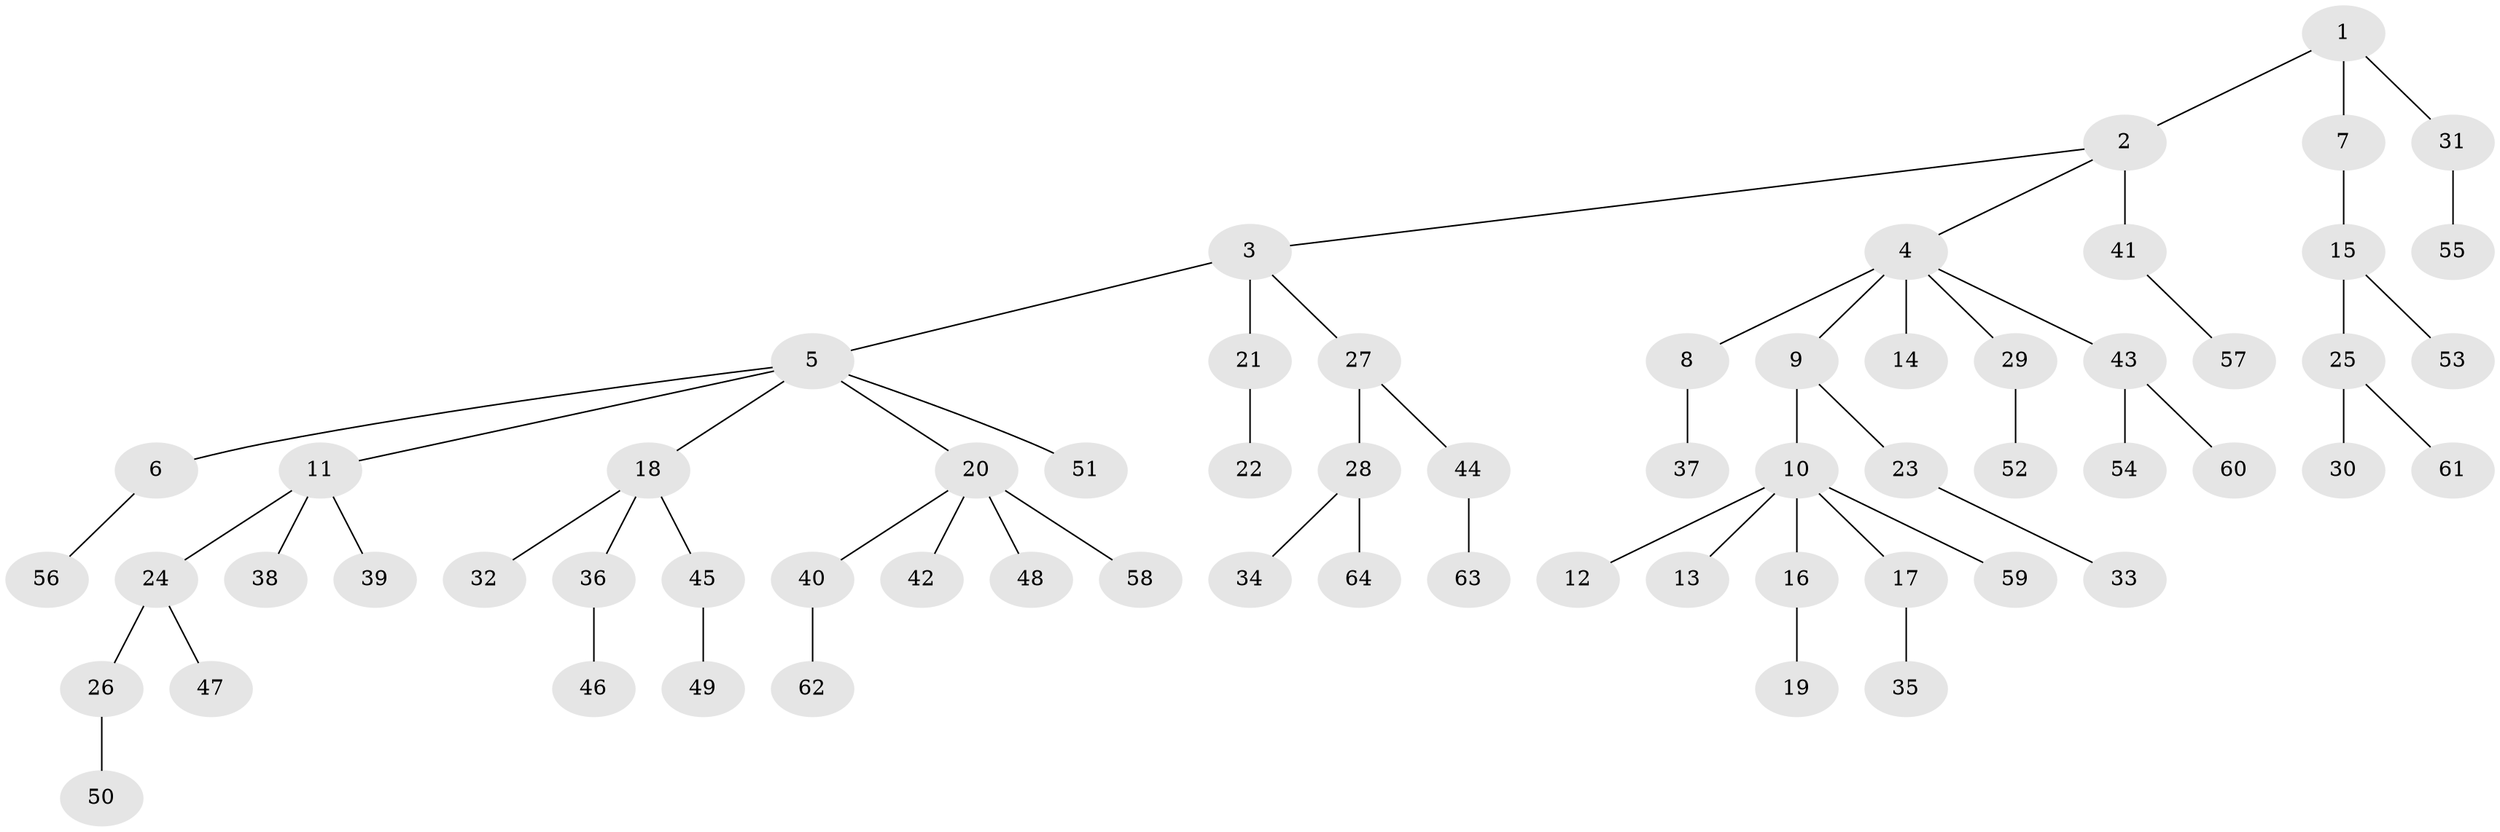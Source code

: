 // original degree distribution, {4: 0.08661417322834646, 6: 0.007874015748031496, 8: 0.007874015748031496, 7: 0.015748031496062992, 2: 0.31496062992125984, 5: 0.023622047244094488, 3: 0.06299212598425197, 1: 0.48031496062992124}
// Generated by graph-tools (version 1.1) at 2025/37/03/09/25 02:37:04]
// undirected, 64 vertices, 63 edges
graph export_dot {
graph [start="1"]
  node [color=gray90,style=filled];
  1;
  2;
  3;
  4;
  5;
  6;
  7;
  8;
  9;
  10;
  11;
  12;
  13;
  14;
  15;
  16;
  17;
  18;
  19;
  20;
  21;
  22;
  23;
  24;
  25;
  26;
  27;
  28;
  29;
  30;
  31;
  32;
  33;
  34;
  35;
  36;
  37;
  38;
  39;
  40;
  41;
  42;
  43;
  44;
  45;
  46;
  47;
  48;
  49;
  50;
  51;
  52;
  53;
  54;
  55;
  56;
  57;
  58;
  59;
  60;
  61;
  62;
  63;
  64;
  1 -- 2 [weight=1.0];
  1 -- 7 [weight=1.0];
  1 -- 31 [weight=1.0];
  2 -- 3 [weight=1.0];
  2 -- 4 [weight=1.0];
  2 -- 41 [weight=2.0];
  3 -- 5 [weight=1.0];
  3 -- 21 [weight=2.0];
  3 -- 27 [weight=1.0];
  4 -- 8 [weight=2.0];
  4 -- 9 [weight=1.0];
  4 -- 14 [weight=1.0];
  4 -- 29 [weight=1.0];
  4 -- 43 [weight=1.0];
  5 -- 6 [weight=1.0];
  5 -- 11 [weight=1.0];
  5 -- 18 [weight=1.0];
  5 -- 20 [weight=1.0];
  5 -- 51 [weight=1.0];
  6 -- 56 [weight=1.0];
  7 -- 15 [weight=2.0];
  8 -- 37 [weight=1.0];
  9 -- 10 [weight=1.0];
  9 -- 23 [weight=1.0];
  10 -- 12 [weight=1.0];
  10 -- 13 [weight=1.0];
  10 -- 16 [weight=1.0];
  10 -- 17 [weight=1.0];
  10 -- 59 [weight=1.0];
  11 -- 24 [weight=1.0];
  11 -- 38 [weight=1.0];
  11 -- 39 [weight=1.0];
  15 -- 25 [weight=1.0];
  15 -- 53 [weight=1.0];
  16 -- 19 [weight=1.0];
  17 -- 35 [weight=2.0];
  18 -- 32 [weight=1.0];
  18 -- 36 [weight=1.0];
  18 -- 45 [weight=1.0];
  20 -- 40 [weight=1.0];
  20 -- 42 [weight=1.0];
  20 -- 48 [weight=3.0];
  20 -- 58 [weight=1.0];
  21 -- 22 [weight=1.0];
  23 -- 33 [weight=1.0];
  24 -- 26 [weight=1.0];
  24 -- 47 [weight=1.0];
  25 -- 30 [weight=1.0];
  25 -- 61 [weight=1.0];
  26 -- 50 [weight=1.0];
  27 -- 28 [weight=1.0];
  27 -- 44 [weight=1.0];
  28 -- 34 [weight=1.0];
  28 -- 64 [weight=1.0];
  29 -- 52 [weight=1.0];
  31 -- 55 [weight=1.0];
  36 -- 46 [weight=1.0];
  40 -- 62 [weight=1.0];
  41 -- 57 [weight=1.0];
  43 -- 54 [weight=1.0];
  43 -- 60 [weight=1.0];
  44 -- 63 [weight=1.0];
  45 -- 49 [weight=1.0];
}
